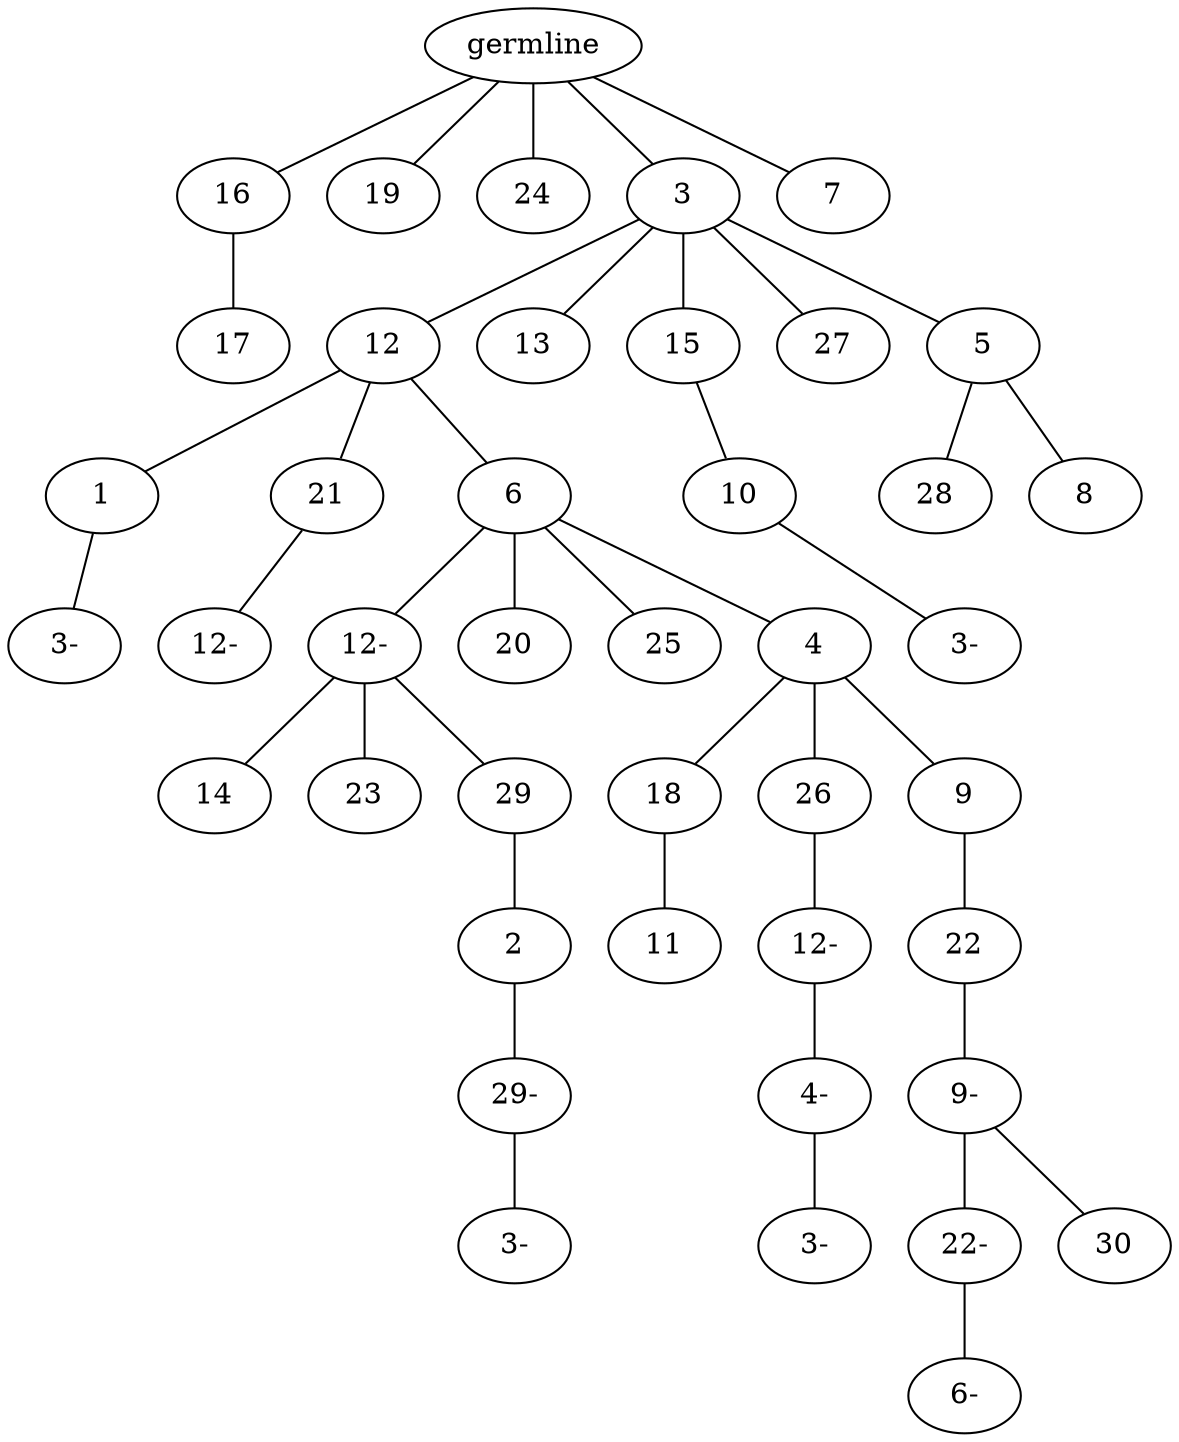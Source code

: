 graph tree {
    "140189272011920" [label="germline"];
    "140189271970096" [label="16"];
    "140189271971536" [label="17"];
    "140189271463296" [label="19"];
    "140189271463200" [label="24"];
    "140189272232960" [label="3"];
    "140189272399200" [label="12"];
    "140189272397520" [label="1"];
    "140189272396416" [label="3-"];
    "140189272395936" [label="21"];
    "140189272396224" [label="12-"];
    "140189272398144" [label="6"];
    "140189272397040" [label="12-"];
    "140189272270640" [label="14"];
    "140189272272224" [label="23"];
    "140189272270304" [label="29"];
    "140189272201152" [label="2"];
    "140189272146656" [label="29-"];
    "140189271421376" [label="3-"];
    "140189271929232" [label="20"];
    "140189271930000" [label="25"];
    "140189272271744" [label="4"];
    "140189272202400" [label="18"];
    "140189272390192" [label="11"];
    "140189272148432" [label="26"];
    "140189272391056" [label="12-"];
    "140189272100976" [label="4-"];
    "140189272101408" [label="3-"];
    "140189272149824" [label="9"];
    "140189272391488" [label="22"];
    "140189272101264" [label="9-"];
    "140189272101504" [label="22-"];
    "140189272101888" [label="6-"];
    "140189272101552" [label="30"];
    "140189272399392" [label="13"];
    "140189271932112" [label="15"];
    "140189272397856" [label="10"];
    "140189272387792" [label="3-"];
    "140189272149344" [label="27"];
    "140189272388224" [label="5"];
    "140189272397424" [label="28"];
    "140189272102080" [label="8"];
    "140189272234592" [label="7"];
    "140189272011920" -- "140189271970096";
    "140189272011920" -- "140189271463296";
    "140189272011920" -- "140189271463200";
    "140189272011920" -- "140189272232960";
    "140189272011920" -- "140189272234592";
    "140189271970096" -- "140189271971536";
    "140189272232960" -- "140189272399200";
    "140189272232960" -- "140189272399392";
    "140189272232960" -- "140189271932112";
    "140189272232960" -- "140189272149344";
    "140189272232960" -- "140189272388224";
    "140189272399200" -- "140189272397520";
    "140189272399200" -- "140189272395936";
    "140189272399200" -- "140189272398144";
    "140189272397520" -- "140189272396416";
    "140189272395936" -- "140189272396224";
    "140189272398144" -- "140189272397040";
    "140189272398144" -- "140189271929232";
    "140189272398144" -- "140189271930000";
    "140189272398144" -- "140189272271744";
    "140189272397040" -- "140189272270640";
    "140189272397040" -- "140189272272224";
    "140189272397040" -- "140189272270304";
    "140189272270304" -- "140189272201152";
    "140189272201152" -- "140189272146656";
    "140189272146656" -- "140189271421376";
    "140189272271744" -- "140189272202400";
    "140189272271744" -- "140189272148432";
    "140189272271744" -- "140189272149824";
    "140189272202400" -- "140189272390192";
    "140189272148432" -- "140189272391056";
    "140189272391056" -- "140189272100976";
    "140189272100976" -- "140189272101408";
    "140189272149824" -- "140189272391488";
    "140189272391488" -- "140189272101264";
    "140189272101264" -- "140189272101504";
    "140189272101264" -- "140189272101552";
    "140189272101504" -- "140189272101888";
    "140189271932112" -- "140189272397856";
    "140189272397856" -- "140189272387792";
    "140189272388224" -- "140189272397424";
    "140189272388224" -- "140189272102080";
}
